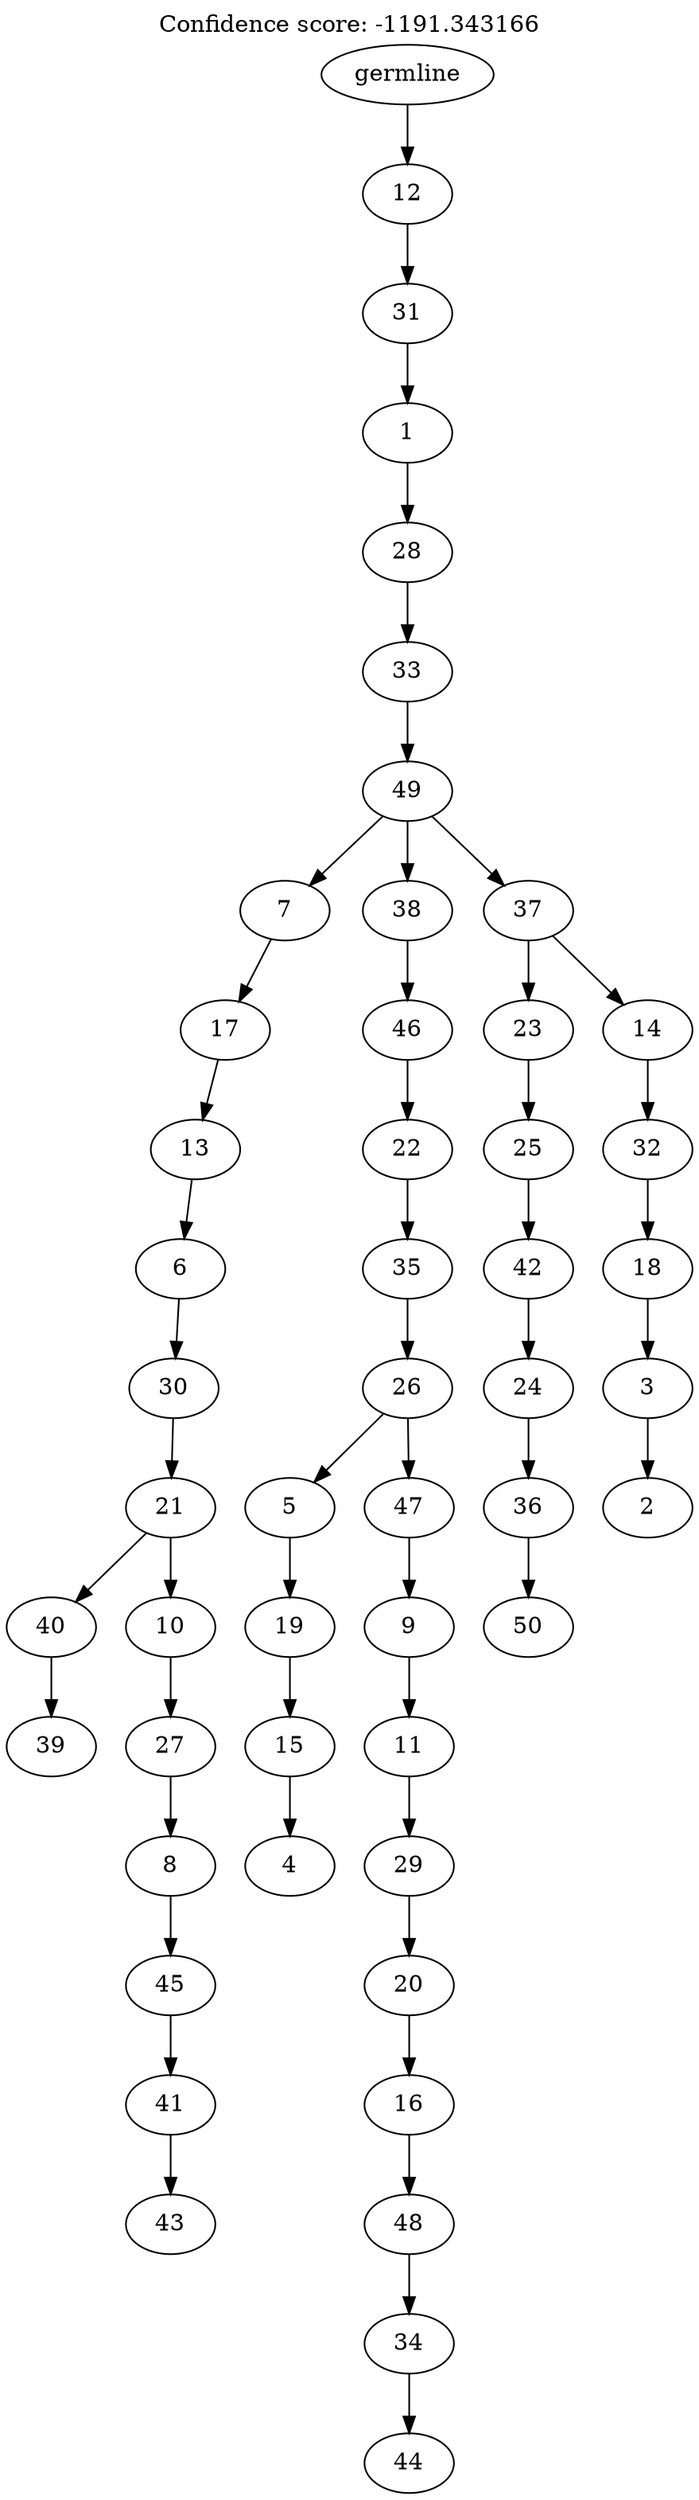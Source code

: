 digraph g {
	"49" -> "50";
	"50" [label="39"];
	"47" -> "48";
	"48" [label="43"];
	"46" -> "47";
	"47" [label="41"];
	"45" -> "46";
	"46" [label="45"];
	"44" -> "45";
	"45" [label="8"];
	"43" -> "44";
	"44" [label="27"];
	"42" -> "43";
	"43" [label="10"];
	"42" -> "49";
	"49" [label="40"];
	"41" -> "42";
	"42" [label="21"];
	"40" -> "41";
	"41" [label="30"];
	"39" -> "40";
	"40" [label="6"];
	"38" -> "39";
	"39" [label="13"];
	"37" -> "38";
	"38" [label="17"];
	"35" -> "36";
	"36" [label="4"];
	"34" -> "35";
	"35" [label="15"];
	"33" -> "34";
	"34" [label="19"];
	"31" -> "32";
	"32" [label="44"];
	"30" -> "31";
	"31" [label="34"];
	"29" -> "30";
	"30" [label="48"];
	"28" -> "29";
	"29" [label="16"];
	"27" -> "28";
	"28" [label="20"];
	"26" -> "27";
	"27" [label="29"];
	"25" -> "26";
	"26" [label="11"];
	"24" -> "25";
	"25" [label="9"];
	"23" -> "24";
	"24" [label="47"];
	"23" -> "33";
	"33" [label="5"];
	"22" -> "23";
	"23" [label="26"];
	"21" -> "22";
	"22" [label="35"];
	"20" -> "21";
	"21" [label="22"];
	"19" -> "20";
	"20" [label="46"];
	"17" -> "18";
	"18" [label="50"];
	"16" -> "17";
	"17" [label="36"];
	"15" -> "16";
	"16" [label="24"];
	"14" -> "15";
	"15" [label="42"];
	"13" -> "14";
	"14" [label="25"];
	"11" -> "12";
	"12" [label="2"];
	"10" -> "11";
	"11" [label="3"];
	"9" -> "10";
	"10" [label="18"];
	"8" -> "9";
	"9" [label="32"];
	"7" -> "8";
	"8" [label="14"];
	"7" -> "13";
	"13" [label="23"];
	"6" -> "7";
	"7" [label="37"];
	"6" -> "19";
	"19" [label="38"];
	"6" -> "37";
	"37" [label="7"];
	"5" -> "6";
	"6" [label="49"];
	"4" -> "5";
	"5" [label="33"];
	"3" -> "4";
	"4" [label="28"];
	"2" -> "3";
	"3" [label="1"];
	"1" -> "2";
	"2" [label="31"];
	"0" -> "1";
	"1" [label="12"];
	"0" [label="germline"];
	labelloc="t";
	label="Confidence score: -1191.343166";
}
